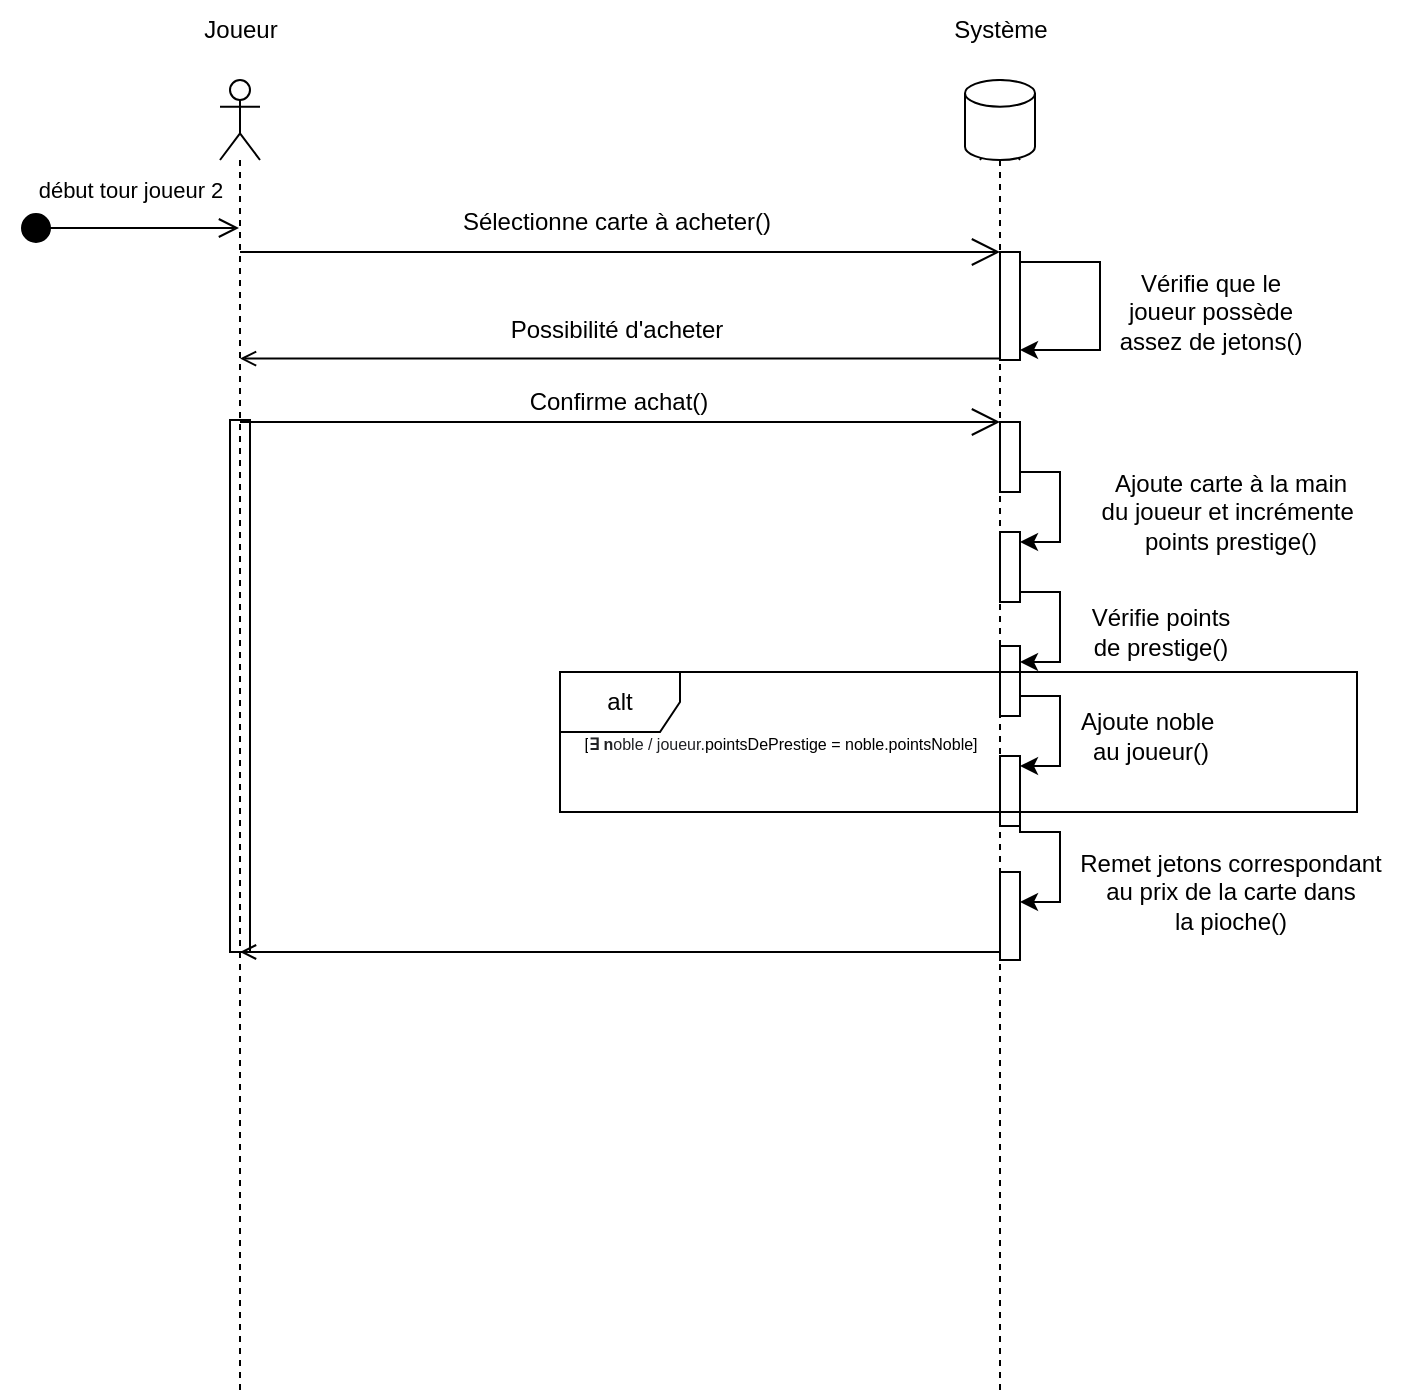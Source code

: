 <mxfile version="22.1.11" type="github">
  <diagram name="Page-1" id="Pr8Zw__yHwYvCegwbP1Q">
    <mxGraphModel dx="1518" dy="692" grid="1" gridSize="10" guides="1" tooltips="1" connect="1" arrows="1" fold="1" page="1" pageScale="1" pageWidth="1600" pageHeight="900" math="0" shadow="0">
      <root>
        <mxCell id="0" />
        <mxCell id="1" parent="0" />
        <mxCell id="MMK27oadImu6UxqrAImb-1" value="début tour joueur 2" style="html=1;verticalAlign=bottom;startArrow=circle;startFill=1;endArrow=open;startSize=6;endSize=8;curved=0;rounded=0;" edge="1" parent="1">
          <mxGeometry y="10" width="80" relative="1" as="geometry">
            <mxPoint x="60" y="128" as="sourcePoint" />
            <mxPoint x="169.5" y="128" as="targetPoint" />
            <mxPoint as="offset" />
          </mxGeometry>
        </mxCell>
        <mxCell id="MMK27oadImu6UxqrAImb-2" value="" style="shape=umlLifeline;perimeter=lifelinePerimeter;whiteSpace=wrap;html=1;container=1;dropTarget=0;collapsible=0;recursiveResize=0;outlineConnect=0;portConstraint=eastwest;newEdgeStyle={&quot;curved&quot;:0,&quot;rounded&quot;:0};participant=umlActor;" vertex="1" parent="1">
          <mxGeometry x="160" y="54" width="20" height="656" as="geometry" />
        </mxCell>
        <mxCell id="MMK27oadImu6UxqrAImb-82" value="" style="html=1;points=[[0,0,0,0,5],[0,1,0,0,-5],[1,0,0,0,5],[1,1,0,0,-5]];perimeter=orthogonalPerimeter;outlineConnect=0;targetShapes=umlLifeline;portConstraint=eastwest;newEdgeStyle={&quot;curved&quot;:0,&quot;rounded&quot;:0};fillColor=none;" vertex="1" parent="MMK27oadImu6UxqrAImb-2">
          <mxGeometry x="5" y="170" width="10" height="266" as="geometry" />
        </mxCell>
        <mxCell id="MMK27oadImu6UxqrAImb-3" value="Joueur" style="text;html=1;align=center;verticalAlign=middle;resizable=0;points=[];autosize=1;strokeColor=none;fillColor=none;" vertex="1" parent="1">
          <mxGeometry x="140" y="14" width="60" height="30" as="geometry" />
        </mxCell>
        <mxCell id="MMK27oadImu6UxqrAImb-4" value="" style="shape=umlLifeline;perimeter=lifelinePerimeter;whiteSpace=wrap;html=1;container=1;dropTarget=0;collapsible=0;recursiveResize=0;outlineConnect=0;portConstraint=eastwest;newEdgeStyle={&quot;curved&quot;:0,&quot;rounded&quot;:0};participant=umlActor;" vertex="1" parent="1">
          <mxGeometry x="540" y="54" width="20" height="656" as="geometry" />
        </mxCell>
        <mxCell id="MMK27oadImu6UxqrAImb-72" value="" style="html=1;points=[[0,0,0,0,5],[0,1,0,0,-5],[1,0,0,0,5],[1,1,0,0,-5]];perimeter=orthogonalPerimeter;outlineConnect=0;targetShapes=umlLifeline;portConstraint=eastwest;newEdgeStyle={&quot;curved&quot;:0,&quot;rounded&quot;:0};" vertex="1" parent="MMK27oadImu6UxqrAImb-4">
          <mxGeometry x="10" y="226" width="10" height="35" as="geometry" />
        </mxCell>
        <mxCell id="MMK27oadImu6UxqrAImb-73" value="" style="html=1;points=[[0,0,0,0,5],[0,1,0,0,-5],[1,0,0,0,5],[1,1,0,0,-5]];perimeter=orthogonalPerimeter;outlineConnect=0;targetShapes=umlLifeline;portConstraint=eastwest;newEdgeStyle={&quot;curved&quot;:0,&quot;rounded&quot;:0};" vertex="1" parent="MMK27oadImu6UxqrAImb-4">
          <mxGeometry x="10" y="338" width="10" height="35" as="geometry" />
        </mxCell>
        <mxCell id="MMK27oadImu6UxqrAImb-74" value="" style="html=1;points=[[0,0,0,0,5],[0,1,0,0,-5],[1,0,0,0,5],[1,1,0,0,-5]];perimeter=orthogonalPerimeter;outlineConnect=0;targetShapes=umlLifeline;portConstraint=eastwest;newEdgeStyle={&quot;curved&quot;:0,&quot;rounded&quot;:0};" vertex="1" parent="MMK27oadImu6UxqrAImb-4">
          <mxGeometry x="10" y="283" width="10" height="35" as="geometry" />
        </mxCell>
        <mxCell id="MMK27oadImu6UxqrAImb-75" style="edgeStyle=orthogonalEdgeStyle;rounded=0;orthogonalLoop=1;jettySize=auto;html=1;curved=0;exitX=1;exitY=0;exitDx=0;exitDy=5;exitPerimeter=0;entryX=1;entryY=0;entryDx=0;entryDy=5;entryPerimeter=0;" edge="1" parent="MMK27oadImu6UxqrAImb-4" source="MMK27oadImu6UxqrAImb-74" target="MMK27oadImu6UxqrAImb-73">
          <mxGeometry relative="1" as="geometry">
            <Array as="points">
              <mxPoint x="20" y="308" />
              <mxPoint x="40" y="308" />
              <mxPoint x="40" y="343" />
            </Array>
          </mxGeometry>
        </mxCell>
        <mxCell id="MMK27oadImu6UxqrAImb-67" value="" style="html=1;points=[[0,0,0,0,5],[0,1,0,0,-5],[1,0,0,0,5],[1,1,0,0,-5]];perimeter=orthogonalPerimeter;outlineConnect=0;targetShapes=umlLifeline;portConstraint=eastwest;newEdgeStyle={&quot;curved&quot;:0,&quot;rounded&quot;:0};" vertex="1" parent="MMK27oadImu6UxqrAImb-4">
          <mxGeometry x="10" y="396" width="10" height="44" as="geometry" />
        </mxCell>
        <mxCell id="MMK27oadImu6UxqrAImb-7" value="Système" style="text;html=1;align=center;verticalAlign=middle;resizable=0;points=[];autosize=1;strokeColor=none;fillColor=none;" vertex="1" parent="1">
          <mxGeometry x="515" y="14" width="70" height="30" as="geometry" />
        </mxCell>
        <mxCell id="MMK27oadImu6UxqrAImb-8" value="" style="strokeWidth=1;html=1;shape=mxgraph.flowchart.database;whiteSpace=wrap;" vertex="1" parent="1">
          <mxGeometry x="532.5" y="54" width="35" height="40" as="geometry" />
        </mxCell>
        <mxCell id="MMK27oadImu6UxqrAImb-9" value="" style="endArrow=open;endFill=1;endSize=12;html=1;rounded=0;" edge="1" parent="1">
          <mxGeometry width="160" relative="1" as="geometry">
            <mxPoint x="170" y="140" as="sourcePoint" />
            <mxPoint x="550" y="140" as="targetPoint" />
          </mxGeometry>
        </mxCell>
        <mxCell id="MMK27oadImu6UxqrAImb-12" value="Sélectionne carte à acheter()" style="text;html=1;align=center;verticalAlign=middle;resizable=0;points=[];autosize=1;strokeColor=none;fillColor=none;" vertex="1" parent="1">
          <mxGeometry x="268" y="110" width="180" height="30" as="geometry" />
        </mxCell>
        <mxCell id="MMK27oadImu6UxqrAImb-13" value="" style="endArrow=none;endFill=0;endSize=12;html=1;rounded=0;startArrow=open;startFill=0;" edge="1" parent="1">
          <mxGeometry width="160" relative="1" as="geometry">
            <mxPoint x="170" y="193.31" as="sourcePoint" />
            <mxPoint x="550" y="193.31" as="targetPoint" />
          </mxGeometry>
        </mxCell>
        <mxCell id="MMK27oadImu6UxqrAImb-14" value="Possibilité d&#39;acheter" style="text;html=1;align=center;verticalAlign=middle;resizable=0;points=[];autosize=1;strokeColor=none;fillColor=none;" vertex="1" parent="1">
          <mxGeometry x="293" y="164" width="130" height="30" as="geometry" />
        </mxCell>
        <mxCell id="MMK27oadImu6UxqrAImb-15" value="" style="endArrow=open;endFill=1;endSize=12;html=1;rounded=0;" edge="1" parent="1">
          <mxGeometry width="160" relative="1" as="geometry">
            <mxPoint x="170" y="225" as="sourcePoint" />
            <mxPoint x="550" y="225" as="targetPoint" />
          </mxGeometry>
        </mxCell>
        <mxCell id="MMK27oadImu6UxqrAImb-16" value="Confirme achat()" style="text;html=1;align=center;verticalAlign=middle;resizable=0;points=[];autosize=1;strokeColor=none;fillColor=none;" vertex="1" parent="1">
          <mxGeometry x="303.5" y="200" width="110" height="30" as="geometry" />
        </mxCell>
        <mxCell id="MMK27oadImu6UxqrAImb-19" value="alt" style="shape=umlFrame;whiteSpace=wrap;html=1;pointerEvents=0;" vertex="1" parent="1">
          <mxGeometry x="330" y="350" width="398.5" height="70" as="geometry" />
        </mxCell>
        <mxCell id="MMK27oadImu6UxqrAImb-24" value="" style="endArrow=none;endFill=0;endSize=12;html=1;rounded=0;startArrow=open;startFill=0;" edge="1" parent="1">
          <mxGeometry width="160" relative="1" as="geometry">
            <mxPoint x="170" y="490" as="sourcePoint" />
            <mxPoint x="550" y="490" as="targetPoint" />
          </mxGeometry>
        </mxCell>
        <mxCell id="MMK27oadImu6UxqrAImb-59" value="" style="html=1;points=[[0,0,0,0,5],[0,1,0,0,-5],[1,0,0,0,5],[1,1,0,0,-5]];perimeter=orthogonalPerimeter;outlineConnect=0;targetShapes=umlLifeline;portConstraint=eastwest;newEdgeStyle={&quot;curved&quot;:0,&quot;rounded&quot;:0};" vertex="1" parent="1">
          <mxGeometry x="550" y="140" width="10" height="54" as="geometry" />
        </mxCell>
        <mxCell id="MMK27oadImu6UxqrAImb-60" style="edgeStyle=orthogonalEdgeStyle;rounded=0;orthogonalLoop=1;jettySize=auto;html=1;curved=0;exitX=1;exitY=0;exitDx=0;exitDy=5;exitPerimeter=0;entryX=1;entryY=1;entryDx=0;entryDy=-5;entryPerimeter=0;" edge="1" parent="1" source="MMK27oadImu6UxqrAImb-59" target="MMK27oadImu6UxqrAImb-59">
          <mxGeometry relative="1" as="geometry">
            <Array as="points">
              <mxPoint x="600" y="145" />
              <mxPoint x="600" y="189" />
            </Array>
          </mxGeometry>
        </mxCell>
        <mxCell id="MMK27oadImu6UxqrAImb-61" value="Vérifie que le &lt;br&gt;joueur possède &lt;br&gt;assez de jetons()" style="text;html=1;align=center;verticalAlign=middle;resizable=0;points=[];autosize=1;strokeColor=none;fillColor=none;" vertex="1" parent="1">
          <mxGeometry x="600" y="140" width="110" height="60" as="geometry" />
        </mxCell>
        <mxCell id="MMK27oadImu6UxqrAImb-69" value="" style="html=1;points=[[0,0,0,0,5],[0,1,0,0,-5],[1,0,0,0,5],[1,1,0,0,-5]];perimeter=orthogonalPerimeter;outlineConnect=0;targetShapes=umlLifeline;portConstraint=eastwest;newEdgeStyle={&quot;curved&quot;:0,&quot;rounded&quot;:0};" vertex="1" parent="1">
          <mxGeometry x="550" y="225" width="10" height="35" as="geometry" />
        </mxCell>
        <mxCell id="MMK27oadImu6UxqrAImb-70" style="edgeStyle=orthogonalEdgeStyle;rounded=0;orthogonalLoop=1;jettySize=auto;html=1;curved=0;exitX=1;exitY=0;exitDx=0;exitDy=5;exitPerimeter=0;entryX=1;entryY=0;entryDx=0;entryDy=5;entryPerimeter=0;" edge="1" parent="1" source="MMK27oadImu6UxqrAImb-69" target="MMK27oadImu6UxqrAImb-72">
          <mxGeometry relative="1" as="geometry">
            <Array as="points">
              <mxPoint x="560" y="250" />
              <mxPoint x="580" y="250" />
              <mxPoint x="580" y="285" />
            </Array>
          </mxGeometry>
        </mxCell>
        <mxCell id="MMK27oadImu6UxqrAImb-71" value="Ajoute carte à la&amp;nbsp;main &lt;br&gt;du joueur et incrémente&amp;nbsp;&lt;br&gt;points prestige()" style="text;html=1;align=center;verticalAlign=middle;resizable=0;points=[];autosize=1;strokeColor=none;fillColor=none;" vertex="1" parent="1">
          <mxGeometry x="590" y="240" width="150" height="60" as="geometry" />
        </mxCell>
        <mxCell id="MMK27oadImu6UxqrAImb-76" style="edgeStyle=orthogonalEdgeStyle;rounded=0;orthogonalLoop=1;jettySize=auto;html=1;curved=0;exitX=1;exitY=0;exitDx=0;exitDy=5;exitPerimeter=0;entryX=1;entryY=0;entryDx=0;entryDy=5;entryPerimeter=0;" edge="1" parent="1">
          <mxGeometry relative="1" as="geometry">
            <Array as="points">
              <mxPoint x="560" y="310" />
              <mxPoint x="580" y="310" />
              <mxPoint x="580" y="345" />
            </Array>
            <mxPoint x="560" y="290" as="sourcePoint" />
            <mxPoint x="560" y="345" as="targetPoint" />
          </mxGeometry>
        </mxCell>
        <mxCell id="MMK27oadImu6UxqrAImb-77" value="Vérifie points &lt;br&gt;de prestige()" style="text;html=1;align=center;verticalAlign=middle;resizable=0;points=[];autosize=1;strokeColor=none;fillColor=none;" vertex="1" parent="1">
          <mxGeometry x="585" y="310" width="90" height="40" as="geometry" />
        </mxCell>
        <mxCell id="MMK27oadImu6UxqrAImb-78" value="Ajoute noble&amp;nbsp;&lt;br&gt;au joueur()" style="text;html=1;align=center;verticalAlign=middle;resizable=0;points=[];autosize=1;strokeColor=none;fillColor=none;" vertex="1" parent="1">
          <mxGeometry x="580" y="362" width="90" height="40" as="geometry" />
        </mxCell>
        <mxCell id="MMK27oadImu6UxqrAImb-79" value="&lt;font style=&quot;font-size: 8px;&quot;&gt;[&lt;b style=&quot;color: rgb(32, 33, 36); font-family: &amp;quot;Google Sans&amp;quot;, arial, sans-serif; text-align: left; background-color: rgb(255, 255, 255);&quot;&gt;∃ n&lt;/b&gt;&lt;span style=&quot;color: rgb(32, 33, 36); text-align: left; background-color: rgb(255, 255, 255);&quot;&gt;&lt;font style=&quot;&quot;&gt;oble / joueur.&lt;/font&gt;&lt;/span&gt;pointsDePrestige = noble.pointsNoble]&lt;/font&gt;" style="text;html=1;align=center;verticalAlign=middle;resizable=0;points=[];autosize=1;strokeColor=none;fillColor=none;" vertex="1" parent="1">
          <mxGeometry x="330" y="370" width="220" height="30" as="geometry" />
        </mxCell>
        <mxCell id="MMK27oadImu6UxqrAImb-80" style="edgeStyle=orthogonalEdgeStyle;rounded=0;orthogonalLoop=1;jettySize=auto;html=1;curved=0;exitX=1;exitY=0;exitDx=0;exitDy=5;exitPerimeter=0;entryX=1;entryY=0;entryDx=0;entryDy=5;entryPerimeter=0;" edge="1" parent="1">
          <mxGeometry relative="1" as="geometry">
            <Array as="points">
              <mxPoint x="560" y="430" />
              <mxPoint x="580" y="430" />
              <mxPoint x="580" y="465" />
            </Array>
            <mxPoint x="560" y="410" as="sourcePoint" />
            <mxPoint x="560" y="465" as="targetPoint" />
          </mxGeometry>
        </mxCell>
        <mxCell id="MMK27oadImu6UxqrAImb-81" value="Remet jetons correspondant&lt;br&gt;au prix de la carte dans&lt;br&gt;la pioche()" style="text;html=1;align=center;verticalAlign=middle;resizable=0;points=[];autosize=1;strokeColor=none;fillColor=none;" vertex="1" parent="1">
          <mxGeometry x="580" y="430" width="170" height="60" as="geometry" />
        </mxCell>
      </root>
    </mxGraphModel>
  </diagram>
</mxfile>
